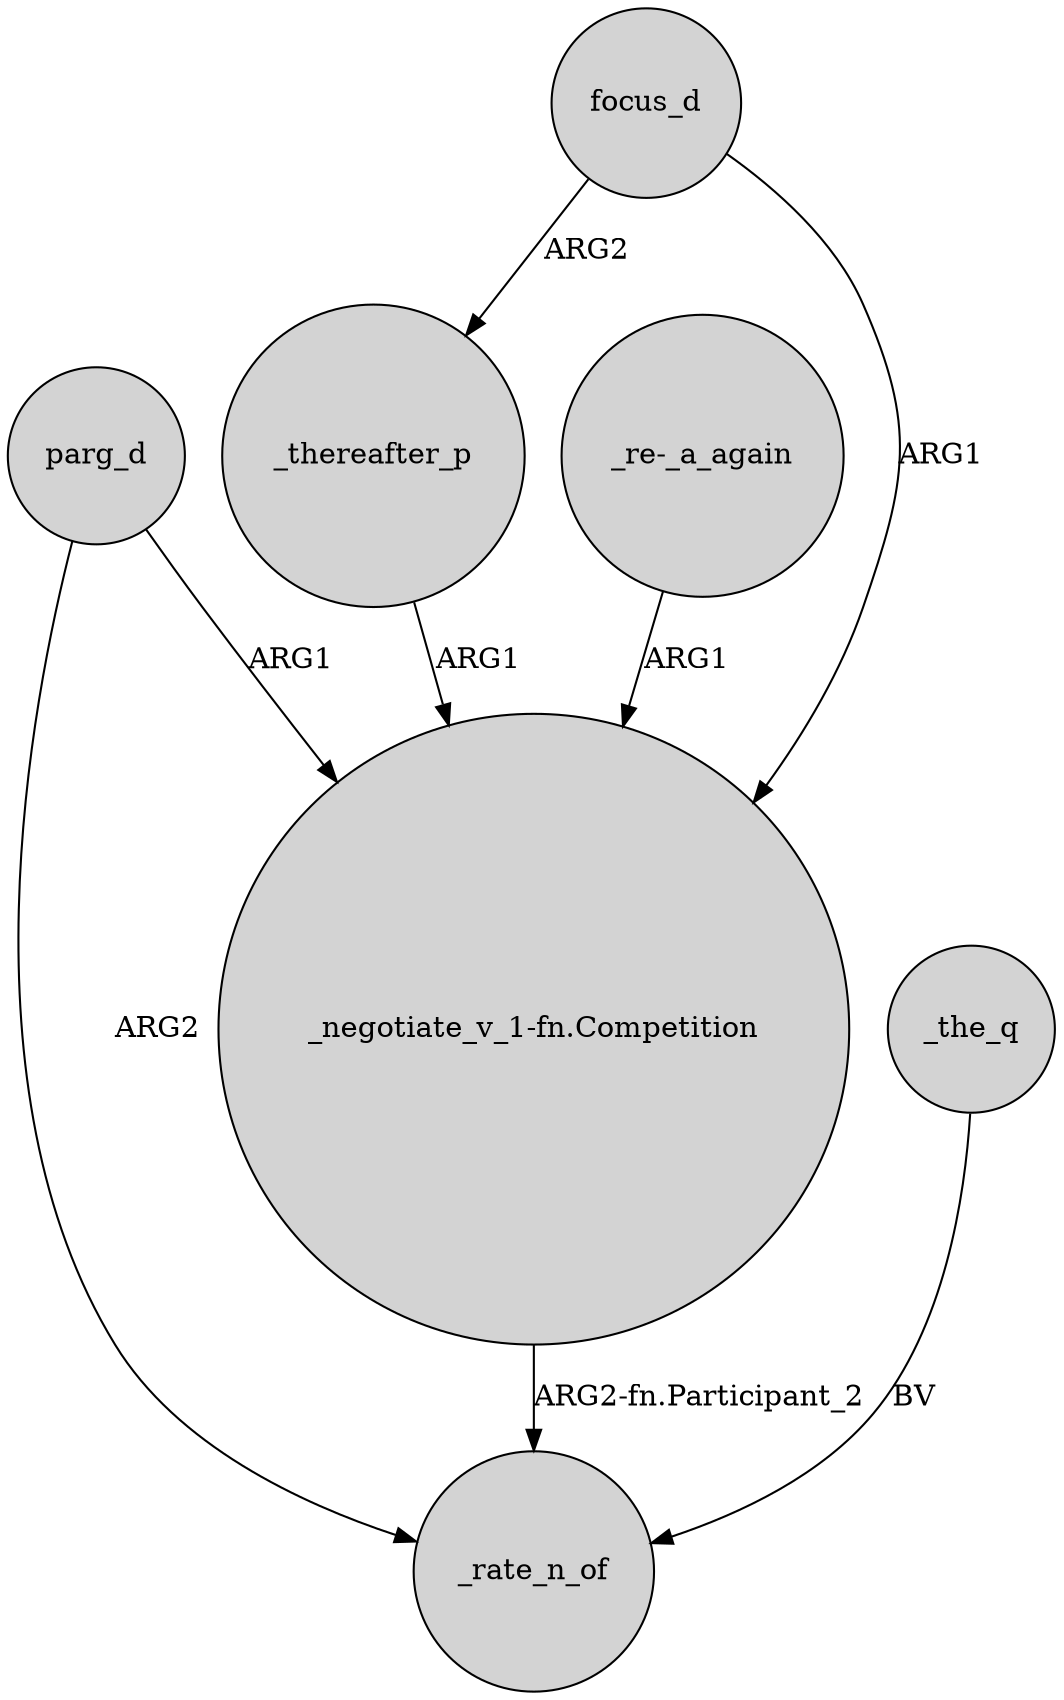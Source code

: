 digraph {
	node [shape=circle style=filled]
	focus_d -> "_negotiate_v_1-fn.Competition" [label=ARG1]
	parg_d -> _rate_n_of [label=ARG2]
	_thereafter_p -> "_negotiate_v_1-fn.Competition" [label=ARG1]
	"_negotiate_v_1-fn.Competition" -> _rate_n_of [label="ARG2-fn.Participant_2"]
	parg_d -> "_negotiate_v_1-fn.Competition" [label=ARG1]
	_the_q -> _rate_n_of [label=BV]
	focus_d -> _thereafter_p [label=ARG2]
	"_re-_a_again" -> "_negotiate_v_1-fn.Competition" [label=ARG1]
}
